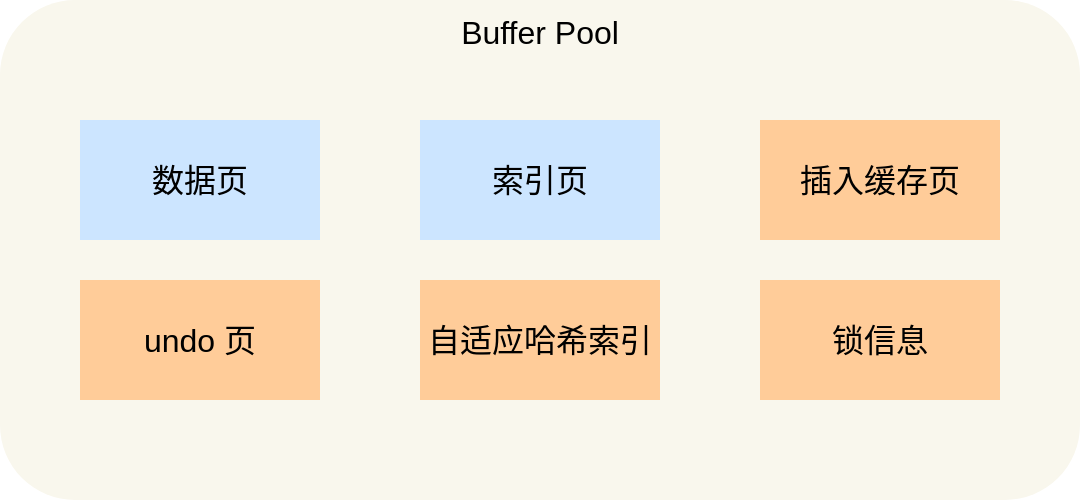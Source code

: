 <mxfile version="17.2.1" type="github">
  <diagram id="O1Z9wu2t01PMdc_qksQj" name="Page-1">
    <mxGraphModel dx="1185" dy="745" grid="1" gridSize="10" guides="1" tooltips="1" connect="1" arrows="1" fold="1" page="1" pageScale="1" pageWidth="827" pageHeight="1169" math="0" shadow="0">
      <root>
        <mxCell id="0" />
        <mxCell id="1" parent="0" />
        <mxCell id="VySy3qtxfubAn8ajpMbU-1" value="Buffer Pool" style="rounded=1;whiteSpace=wrap;html=1;verticalAlign=top;fontSize=16;fillColor=#f9f7ed;strokeColor=none;" vertex="1" parent="1">
          <mxGeometry x="190" y="210" width="540" height="250" as="geometry" />
        </mxCell>
        <mxCell id="VySy3qtxfubAn8ajpMbU-2" value="数据页" style="rounded=0;whiteSpace=wrap;html=1;fontSize=16;fillColor=#cce5ff;strokeColor=none;" vertex="1" parent="1">
          <mxGeometry x="230" y="270" width="120" height="60" as="geometry" />
        </mxCell>
        <mxCell id="VySy3qtxfubAn8ajpMbU-3" value="索引页" style="rounded=0;whiteSpace=wrap;html=1;fontSize=16;fillColor=#cce5ff;strokeColor=none;" vertex="1" parent="1">
          <mxGeometry x="400" y="270" width="120" height="60" as="geometry" />
        </mxCell>
        <mxCell id="VySy3qtxfubAn8ajpMbU-4" value="插入缓存页" style="rounded=0;whiteSpace=wrap;html=1;fontSize=16;fillColor=#ffcc99;strokeColor=none;" vertex="1" parent="1">
          <mxGeometry x="570" y="270" width="120" height="60" as="geometry" />
        </mxCell>
        <mxCell id="VySy3qtxfubAn8ajpMbU-5" value="undo 页" style="rounded=0;whiteSpace=wrap;html=1;fontSize=16;fillColor=#ffcc99;strokeColor=none;" vertex="1" parent="1">
          <mxGeometry x="230" y="350" width="120" height="60" as="geometry" />
        </mxCell>
        <mxCell id="VySy3qtxfubAn8ajpMbU-6" value="&lt;font face=&quot;helvetica neue, helvetica, arial, sans-serif&quot;&gt;自适应哈希索引&lt;/font&gt;" style="rounded=0;whiteSpace=wrap;html=1;fontSize=16;fillColor=#ffcc99;strokeColor=none;" vertex="1" parent="1">
          <mxGeometry x="400" y="350" width="120" height="60" as="geometry" />
        </mxCell>
        <mxCell id="VySy3qtxfubAn8ajpMbU-7" value="&lt;font face=&quot;helvetica neue, helvetica, arial, sans-serif&quot;&gt;锁信息&lt;/font&gt;" style="rounded=0;whiteSpace=wrap;html=1;fontSize=16;fillColor=#ffcc99;strokeColor=none;" vertex="1" parent="1">
          <mxGeometry x="570" y="350" width="120" height="60" as="geometry" />
        </mxCell>
      </root>
    </mxGraphModel>
  </diagram>
</mxfile>
